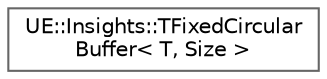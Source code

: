 digraph "Graphical Class Hierarchy"
{
 // INTERACTIVE_SVG=YES
 // LATEX_PDF_SIZE
  bgcolor="transparent";
  edge [fontname=Helvetica,fontsize=10,labelfontname=Helvetica,labelfontsize=10];
  node [fontname=Helvetica,fontsize=10,shape=box,height=0.2,width=0.4];
  rankdir="LR";
  Node0 [id="Node000000",label="UE::Insights::TFixedCircular\lBuffer\< T, Size \>",height=0.2,width=0.4,color="grey40", fillcolor="white", style="filled",URL="$d2/d88/structUE_1_1Insights_1_1TFixedCircularBuffer.html",tooltip=" "];
}
